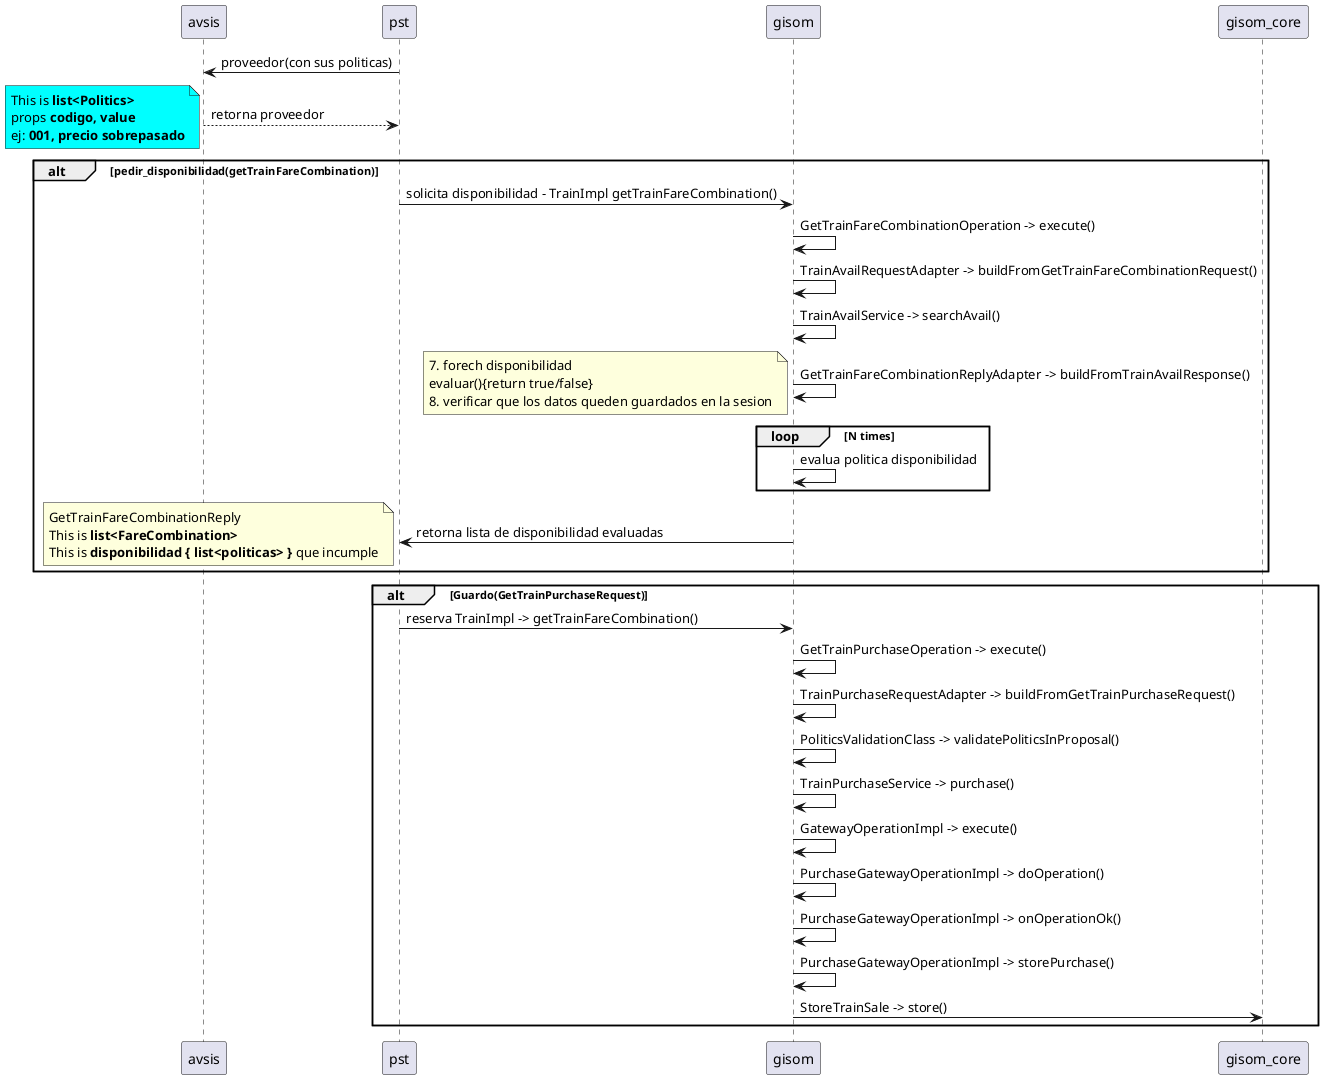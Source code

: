 
@startuml evaluacion_politicas
participant avsis
participant pst
participant gisom
participant gisom_core
pst -> avsis: proveedor(con sus politicas)
avsis --> pst: retorna proveedor
note left #aqua
This is **list<Politics>**
props **codigo, value**
ej: **001, precio sobrepasado**
end note
alt pedir_disponibilidad(getTrainFareCombination)
pst -> gisom:solicita disponibilidad - TrainImpl getTrainFareCombination()
gisom -> gisom:GetTrainFareCombinationOperation -> execute()
gisom -> gisom:TrainAvailRequestAdapter -> buildFromGetTrainFareCombinationRequest()
gisom -> gisom:TrainAvailService -> searchAvail()
gisom -> gisom:GetTrainFareCombinationReplyAdapter -> buildFromTrainAvailResponse()
note left
    7. forech disponibilidad
    evaluar(){return true/false}
    8. verificar que los datos queden guardados en la sesion
end note
loop N times
    gisom -> gisom: evalua politica disponibilidad
end
gisom ->pst: retorna lista de disponibilidad evaluadas
note left
    GetTrainFareCombinationReply
    This is **list<FareCombination>**
    This is **disponibilidad { list<politicas> }** que incumple
    end note
end
alt Guardo(GetTrainPurchaseRequest)
    pst -> gisom:reserva TrainImpl -> getTrainFareCombination()
    gisom -> gisom:GetTrainPurchaseOperation -> execute()
    gisom -> gisom:TrainPurchaseRequestAdapter -> buildFromGetTrainPurchaseRequest()
    gisom -> gisom:PoliticsValidationClass -> validatePoliticsInProposal()
    gisom -> gisom:TrainPurchaseService -> purchase()
    gisom -> gisom:GatewayOperationImpl -> execute()
    gisom -> gisom:PurchaseGatewayOperationImpl -> doOperation()
    gisom -> gisom:PurchaseGatewayOperationImpl -> onOperationOk()
    gisom -> gisom:PurchaseGatewayOperationImpl -> storePurchase()
    gisom -> gisom_core:StoreTrainSale -> store()
end
@enduml